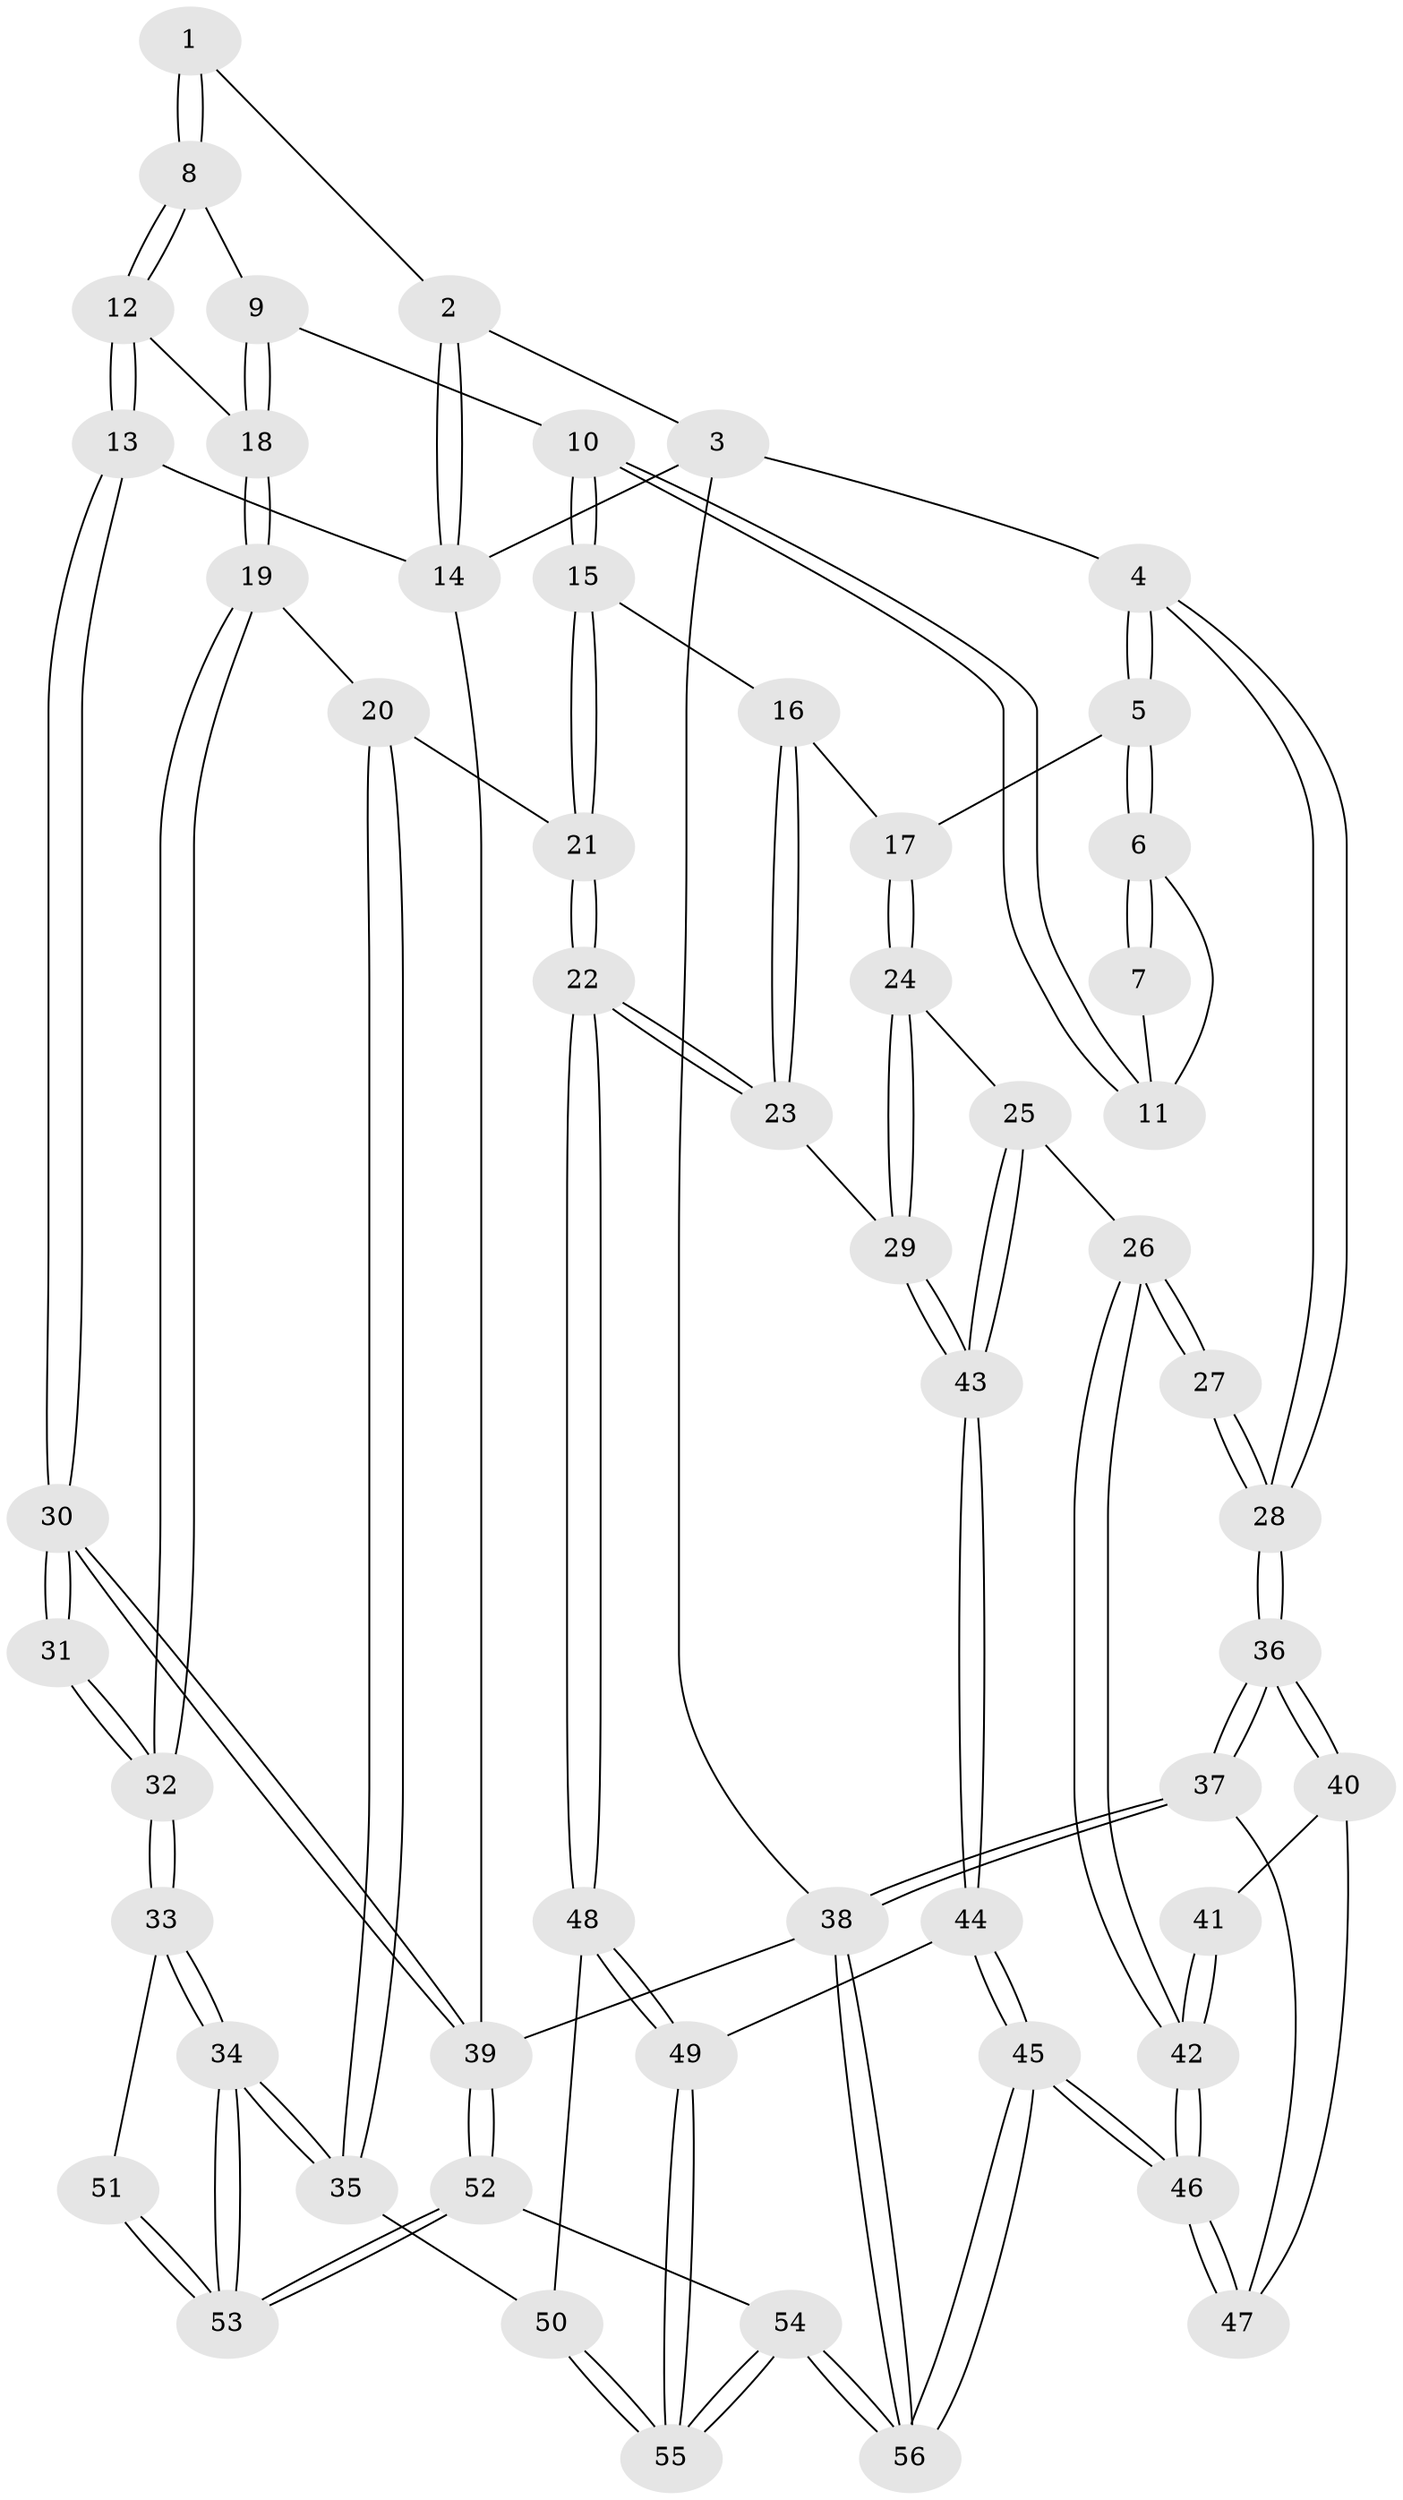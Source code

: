 // Generated by graph-tools (version 1.1) at 2025/01/03/09/25 05:01:00]
// undirected, 56 vertices, 137 edges
graph export_dot {
graph [start="1"]
  node [color=gray90,style=filled];
  1 [pos="+0.48432995842348514+0.014920529503394394"];
  2 [pos="+0.468510655994816+0"];
  3 [pos="+0+0"];
  4 [pos="+0+0.05876905819200567"];
  5 [pos="+0.05146429654516594+0.23604190695871557"];
  6 [pos="+0.21516930709526302+0.21835118260773645"];
  7 [pos="+0.4714649636824912+0.030858573430612952"];
  8 [pos="+0.5304953374181107+0.10372502338016862"];
  9 [pos="+0.46026500698626593+0.33284603575129124"];
  10 [pos="+0.425653288154751+0.3531164184106706"];
  11 [pos="+0.34549757739517645+0.22957541408652454"];
  12 [pos="+0.8035017421212096+0.2917845182473198"];
  13 [pos="+1+0.1624671243843899"];
  14 [pos="+1+0"];
  15 [pos="+0.4194297619509067+0.36264918509748106"];
  16 [pos="+0.3604784374802259+0.3828399309520536"];
  17 [pos="+0.203257674339778+0.3992645090136024"];
  18 [pos="+0.726415316702826+0.3842061657872994"];
  19 [pos="+0.7219770272444869+0.39987781183026894"];
  20 [pos="+0.6793023295869318+0.4566195484421303"];
  21 [pos="+0.5081919970082869+0.5905720679301601"];
  22 [pos="+0.48289625048822166+0.6520748125105446"];
  23 [pos="+0.35559378075139486+0.5832411829084905"];
  24 [pos="+0.20848541176710755+0.4932421796511614"];
  25 [pos="+0.16683355407221467+0.5487586883698714"];
  26 [pos="+0.16386148759364236+0.5506376309674472"];
  27 [pos="+0.1062011669221136+0.5636980053250783"];
  28 [pos="+0+0.32629494900561523"];
  29 [pos="+0.31331144948129747+0.5724111060315564"];
  30 [pos="+1+0.5328993752849955"];
  31 [pos="+1+0.5615126394138629"];
  32 [pos="+0.8235521235736774+0.5877991796678151"];
  33 [pos="+0.7764018083582827+0.7157187540563442"];
  34 [pos="+0.7601431460163057+0.7352587295205596"];
  35 [pos="+0.7338089443033435+0.7240087528329123"];
  36 [pos="+0+0.5839894055412634"];
  37 [pos="+0+0.6160208540424772"];
  38 [pos="+0+1"];
  39 [pos="+1+1"];
  40 [pos="+0.0746835359025835+0.597624220325932"];
  41 [pos="+0.07858313298808015+0.594442442831571"];
  42 [pos="+0.1344638074558827+0.6762472221465741"];
  43 [pos="+0.22914517605825083+0.680520651537119"];
  44 [pos="+0.20780719821930105+0.8789888989220639"];
  45 [pos="+0.12906472124925145+0.9319116512217164"];
  46 [pos="+0.12122157906671054+0.8441427619878128"];
  47 [pos="+0.06592673674634476+0.6454593203764597"];
  48 [pos="+0.48616127369824924+0.6763480182947553"];
  49 [pos="+0.3537906116380751+0.8268912115885179"];
  50 [pos="+0.5343743334079762+0.7021729831390224"];
  51 [pos="+0.9852847614002983+0.6540513476041186"];
  52 [pos="+0.911737370746083+1"];
  53 [pos="+0.8569998169547062+0.9795244072567845"];
  54 [pos="+0.7559350732956535+1"];
  55 [pos="+0.6965069859064674+1"];
  56 [pos="+0+1"];
  1 -- 2;
  1 -- 8;
  1 -- 8;
  2 -- 3;
  2 -- 14;
  2 -- 14;
  3 -- 4;
  3 -- 14;
  3 -- 38;
  4 -- 5;
  4 -- 5;
  4 -- 28;
  4 -- 28;
  5 -- 6;
  5 -- 6;
  5 -- 17;
  6 -- 7;
  6 -- 7;
  6 -- 11;
  7 -- 11;
  8 -- 9;
  8 -- 12;
  8 -- 12;
  9 -- 10;
  9 -- 18;
  9 -- 18;
  10 -- 11;
  10 -- 11;
  10 -- 15;
  10 -- 15;
  12 -- 13;
  12 -- 13;
  12 -- 18;
  13 -- 14;
  13 -- 30;
  13 -- 30;
  14 -- 39;
  15 -- 16;
  15 -- 21;
  15 -- 21;
  16 -- 17;
  16 -- 23;
  16 -- 23;
  17 -- 24;
  17 -- 24;
  18 -- 19;
  18 -- 19;
  19 -- 20;
  19 -- 32;
  19 -- 32;
  20 -- 21;
  20 -- 35;
  20 -- 35;
  21 -- 22;
  21 -- 22;
  22 -- 23;
  22 -- 23;
  22 -- 48;
  22 -- 48;
  23 -- 29;
  24 -- 25;
  24 -- 29;
  24 -- 29;
  25 -- 26;
  25 -- 43;
  25 -- 43;
  26 -- 27;
  26 -- 27;
  26 -- 42;
  26 -- 42;
  27 -- 28;
  27 -- 28;
  28 -- 36;
  28 -- 36;
  29 -- 43;
  29 -- 43;
  30 -- 31;
  30 -- 31;
  30 -- 39;
  30 -- 39;
  31 -- 32;
  31 -- 32;
  32 -- 33;
  32 -- 33;
  33 -- 34;
  33 -- 34;
  33 -- 51;
  34 -- 35;
  34 -- 35;
  34 -- 53;
  34 -- 53;
  35 -- 50;
  36 -- 37;
  36 -- 37;
  36 -- 40;
  36 -- 40;
  37 -- 38;
  37 -- 38;
  37 -- 47;
  38 -- 56;
  38 -- 56;
  38 -- 39;
  39 -- 52;
  39 -- 52;
  40 -- 41;
  40 -- 47;
  41 -- 42;
  41 -- 42;
  42 -- 46;
  42 -- 46;
  43 -- 44;
  43 -- 44;
  44 -- 45;
  44 -- 45;
  44 -- 49;
  45 -- 46;
  45 -- 46;
  45 -- 56;
  45 -- 56;
  46 -- 47;
  46 -- 47;
  48 -- 49;
  48 -- 49;
  48 -- 50;
  49 -- 55;
  49 -- 55;
  50 -- 55;
  50 -- 55;
  51 -- 53;
  51 -- 53;
  52 -- 53;
  52 -- 53;
  52 -- 54;
  54 -- 55;
  54 -- 55;
  54 -- 56;
  54 -- 56;
}
